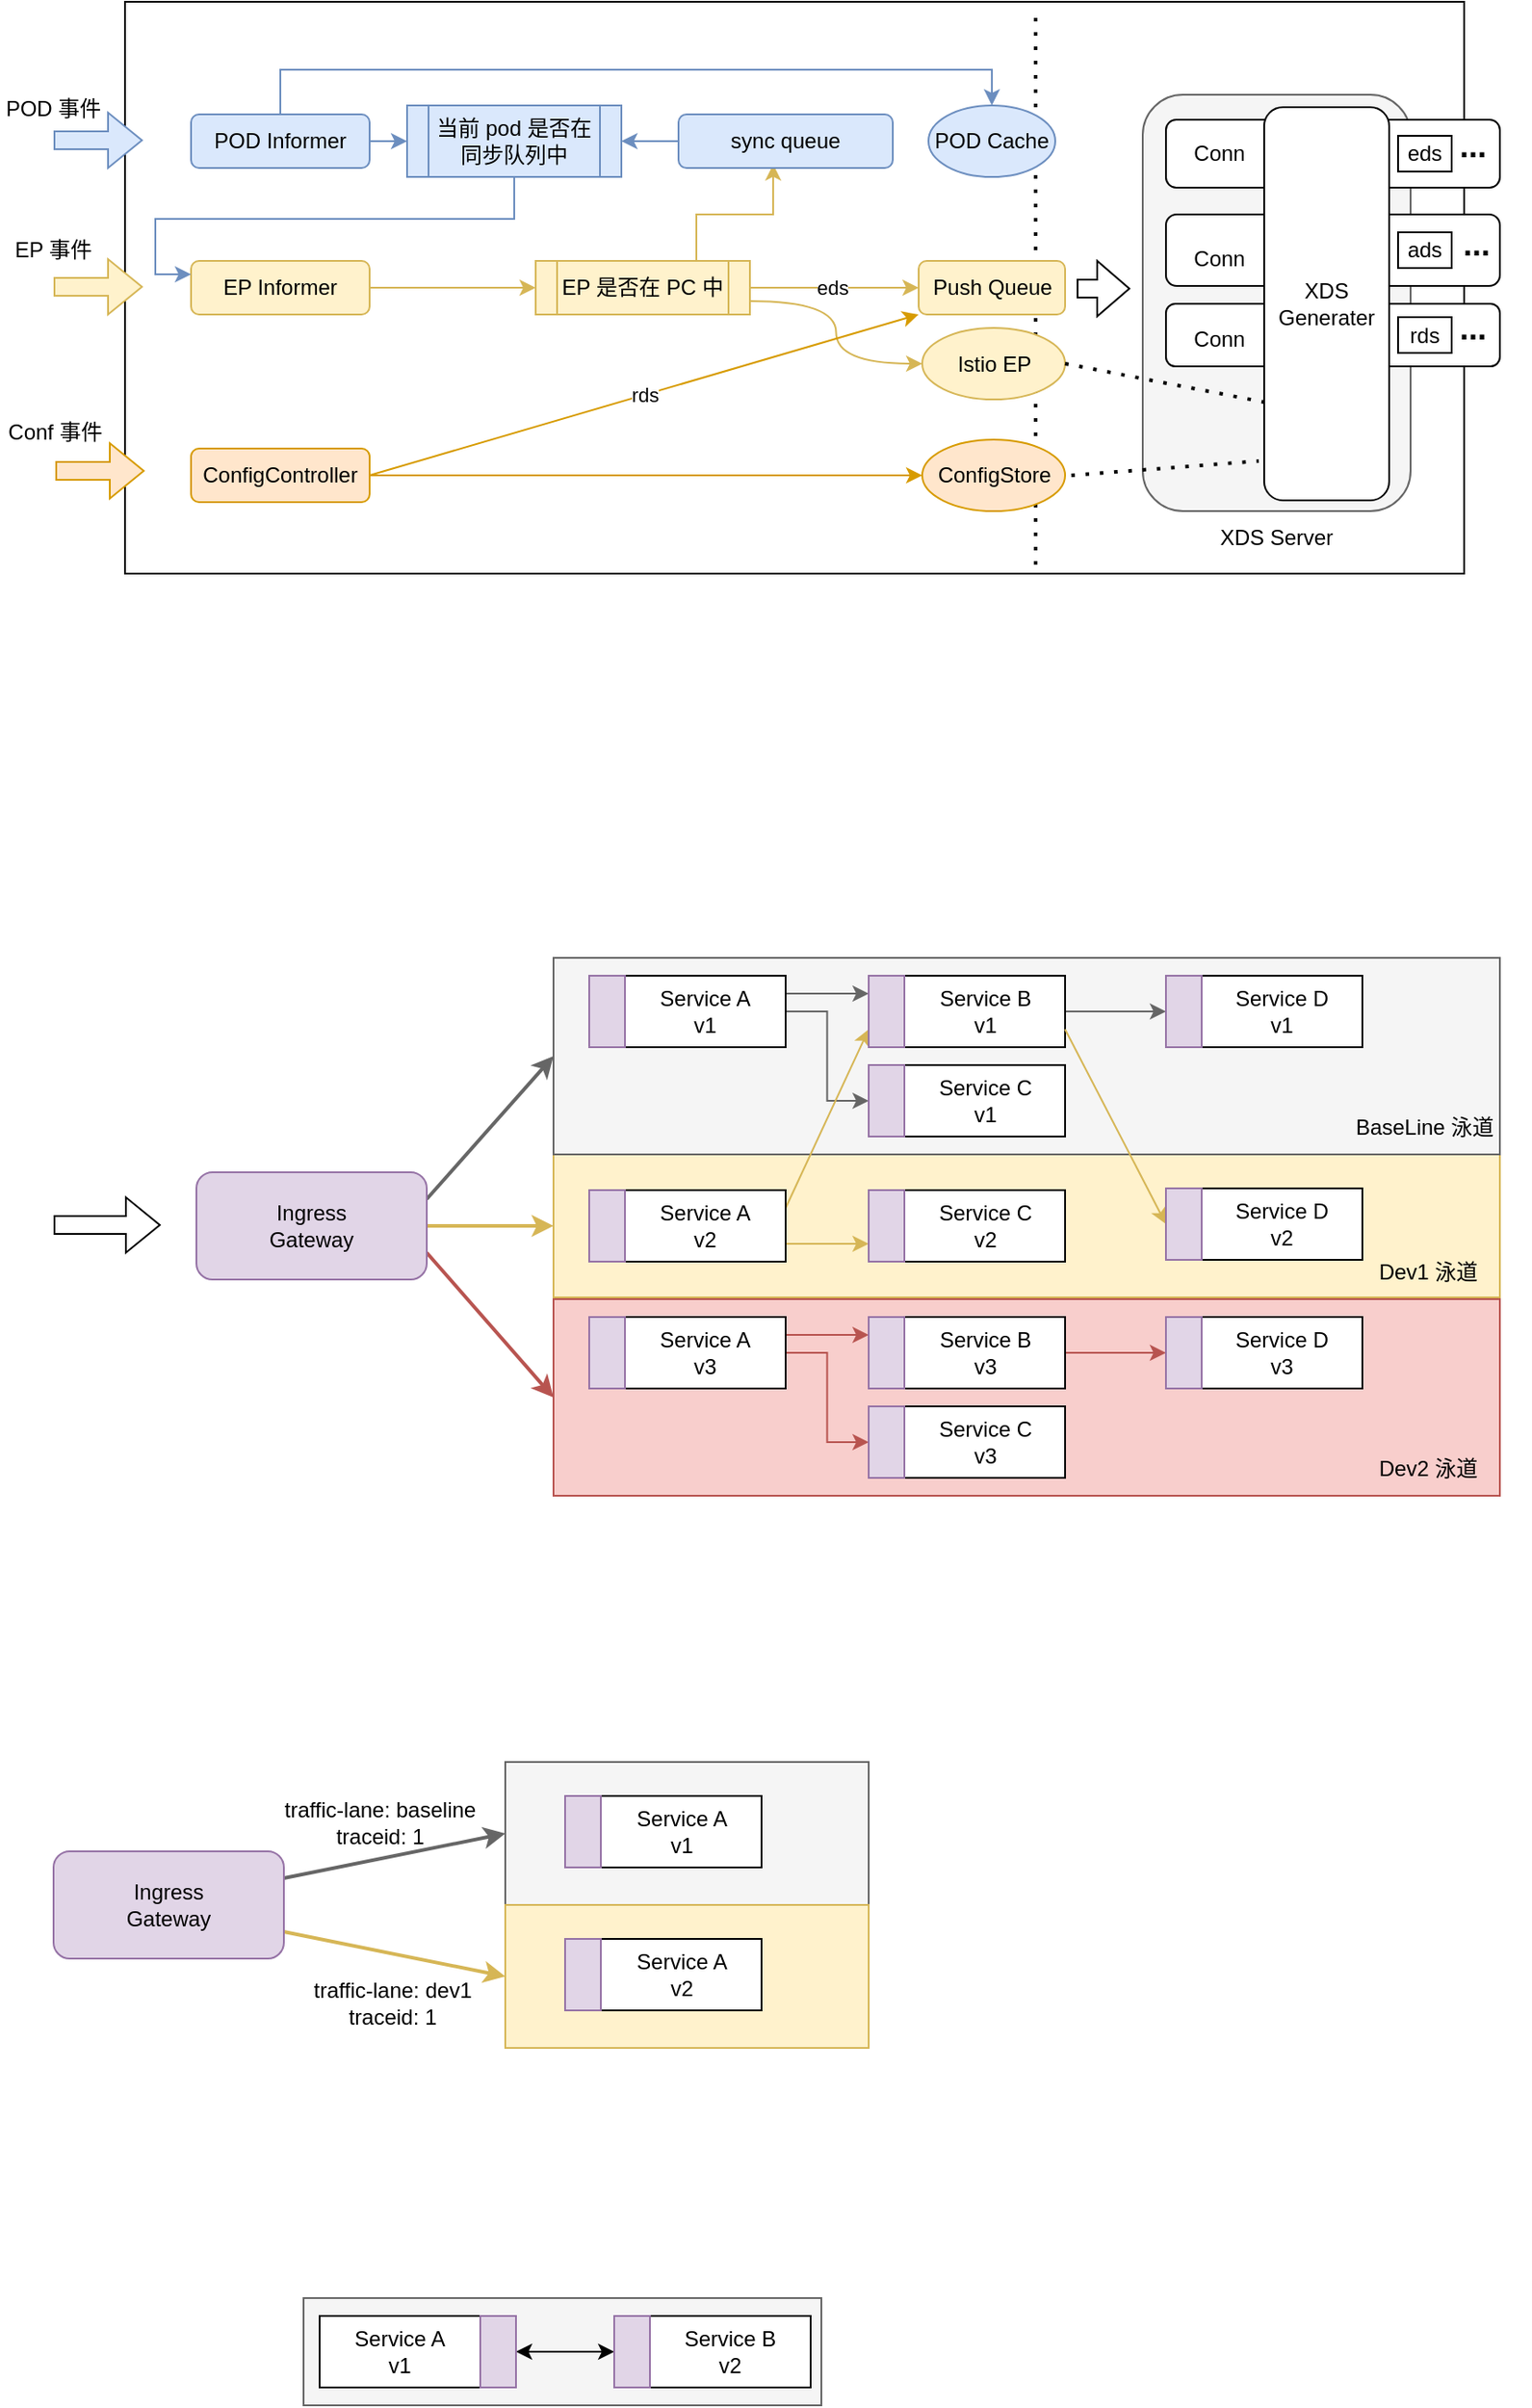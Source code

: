 <mxfile version="21.6.2" type="github">
  <diagram name="第 1 页" id="V9RR9HZRRGcWbTIDjm5j">
    <mxGraphModel dx="954" dy="615" grid="1" gridSize="10" guides="1" tooltips="1" connect="1" arrows="1" fold="1" page="1" pageScale="1" pageWidth="827" pageHeight="1169" math="0" shadow="0">
      <root>
        <mxCell id="0" />
        <mxCell id="1" parent="0" />
        <mxCell id="cus_bGk6iszRSvrOZf_j-151" value="" style="rounded=0;whiteSpace=wrap;html=1;fillColor=#fff2cc;strokeColor=#d6b656;" vertex="1" parent="1">
          <mxGeometry x="360" y="860" width="530" height="80" as="geometry" />
        </mxCell>
        <mxCell id="cus_bGk6iszRSvrOZf_j-143" value="" style="rounded=0;whiteSpace=wrap;html=1;fillColor=#f5f5f5;strokeColor=#666666;fontColor=#333333;" vertex="1" parent="1">
          <mxGeometry x="360" y="750" width="530" height="110" as="geometry" />
        </mxCell>
        <mxCell id="cus_bGk6iszRSvrOZf_j-70" value="" style="rounded=0;whiteSpace=wrap;html=1;" vertex="1" parent="1">
          <mxGeometry x="120" y="215" width="750" height="320" as="geometry" />
        </mxCell>
        <mxCell id="cus_bGk6iszRSvrOZf_j-106" value="" style="endArrow=none;dashed=1;html=1;dashPattern=1 3;strokeWidth=2;rounded=0;" edge="1" parent="1">
          <mxGeometry width="50" height="50" relative="1" as="geometry">
            <mxPoint x="630" y="530" as="sourcePoint" />
            <mxPoint x="630" y="220" as="targetPoint" />
          </mxGeometry>
        </mxCell>
        <mxCell id="cus_bGk6iszRSvrOZf_j-92" style="edgeStyle=orthogonalEdgeStyle;rounded=0;orthogonalLoop=1;jettySize=auto;html=1;exitX=1;exitY=0.5;exitDx=0;exitDy=0;entryX=0;entryY=0.5;entryDx=0;entryDy=0;fillColor=#fff2cc;strokeColor=#d6b656;" edge="1" parent="1" source="cus_bGk6iszRSvrOZf_j-1" target="cus_bGk6iszRSvrOZf_j-20">
          <mxGeometry relative="1" as="geometry" />
        </mxCell>
        <mxCell id="cus_bGk6iszRSvrOZf_j-99" style="rounded=0;orthogonalLoop=1;jettySize=auto;html=1;exitX=1;exitY=0.75;exitDx=0;exitDy=0;entryX=0;entryY=0.5;entryDx=0;entryDy=0;fillColor=#fff2cc;strokeColor=#d6b656;edgeStyle=orthogonalEdgeStyle;curved=1;" edge="1" parent="1" source="cus_bGk6iszRSvrOZf_j-20" target="cus_bGk6iszRSvrOZf_j-54">
          <mxGeometry relative="1" as="geometry" />
        </mxCell>
        <mxCell id="cus_bGk6iszRSvrOZf_j-1" value="EP Informer" style="rounded=1;whiteSpace=wrap;html=1;fillColor=#fff2cc;strokeColor=#d6b656;" vertex="1" parent="1">
          <mxGeometry x="157" y="360" width="100" height="30" as="geometry" />
        </mxCell>
        <mxCell id="cus_bGk6iszRSvrOZf_j-12" style="edgeStyle=orthogonalEdgeStyle;rounded=0;orthogonalLoop=1;jettySize=auto;html=1;exitX=1;exitY=0.5;exitDx=0;exitDy=0;entryX=0;entryY=0.5;entryDx=0;entryDy=0;fillColor=#dae8fc;strokeColor=#6c8ebf;" edge="1" parent="1" source="cus_bGk6iszRSvrOZf_j-2" target="cus_bGk6iszRSvrOZf_j-6">
          <mxGeometry relative="1" as="geometry" />
        </mxCell>
        <mxCell id="cus_bGk6iszRSvrOZf_j-90" style="edgeStyle=orthogonalEdgeStyle;rounded=0;orthogonalLoop=1;jettySize=auto;html=1;exitX=0.5;exitY=0;exitDx=0;exitDy=0;entryX=0.5;entryY=0;entryDx=0;entryDy=0;fillColor=#dae8fc;strokeColor=#6c8ebf;" edge="1" parent="1" source="cus_bGk6iszRSvrOZf_j-2" target="cus_bGk6iszRSvrOZf_j-3">
          <mxGeometry relative="1" as="geometry" />
        </mxCell>
        <mxCell id="cus_bGk6iszRSvrOZf_j-2" value="POD Informer" style="rounded=1;whiteSpace=wrap;html=1;fillColor=#dae8fc;strokeColor=#6c8ebf;" vertex="1" parent="1">
          <mxGeometry x="157" y="278" width="100" height="30" as="geometry" />
        </mxCell>
        <mxCell id="cus_bGk6iszRSvrOZf_j-88" style="edgeStyle=orthogonalEdgeStyle;rounded=0;orthogonalLoop=1;jettySize=auto;html=1;exitX=0.5;exitY=1;exitDx=0;exitDy=0;entryX=0;entryY=0.25;entryDx=0;entryDy=0;fillColor=#dae8fc;strokeColor=#6c8ebf;" edge="1" parent="1" source="cus_bGk6iszRSvrOZf_j-6" target="cus_bGk6iszRSvrOZf_j-1">
          <mxGeometry relative="1" as="geometry" />
        </mxCell>
        <mxCell id="cus_bGk6iszRSvrOZf_j-6" value="当前 pod 是否在同步队列中" style="shape=process;whiteSpace=wrap;html=1;backgroundOutline=1;fillColor=#dae8fc;strokeColor=#6c8ebf;" vertex="1" parent="1">
          <mxGeometry x="278" y="273" width="120" height="40" as="geometry" />
        </mxCell>
        <mxCell id="cus_bGk6iszRSvrOZf_j-94" style="edgeStyle=orthogonalEdgeStyle;rounded=0;orthogonalLoop=1;jettySize=auto;html=1;exitX=0.75;exitY=0;exitDx=0;exitDy=0;entryX=0.442;entryY=0.933;entryDx=0;entryDy=0;entryPerimeter=0;fillColor=#fff2cc;strokeColor=#d6b656;" edge="1" parent="1" source="cus_bGk6iszRSvrOZf_j-20" target="cus_bGk6iszRSvrOZf_j-11">
          <mxGeometry relative="1" as="geometry" />
        </mxCell>
        <mxCell id="cus_bGk6iszRSvrOZf_j-96" style="rounded=0;orthogonalLoop=1;jettySize=auto;html=1;exitX=1;exitY=0.5;exitDx=0;exitDy=0;entryX=0;entryY=0.5;entryDx=0;entryDy=0;fillColor=#fff2cc;strokeColor=#d6b656;" edge="1" parent="1" source="cus_bGk6iszRSvrOZf_j-20" target="cus_bGk6iszRSvrOZf_j-32">
          <mxGeometry relative="1" as="geometry" />
        </mxCell>
        <mxCell id="cus_bGk6iszRSvrOZf_j-120" value="eds" style="edgeLabel;html=1;align=center;verticalAlign=middle;resizable=0;points=[];" vertex="1" connectable="0" parent="cus_bGk6iszRSvrOZf_j-96">
          <mxGeometry x="-0.026" relative="1" as="geometry">
            <mxPoint as="offset" />
          </mxGeometry>
        </mxCell>
        <mxCell id="cus_bGk6iszRSvrOZf_j-20" value="EP 是否在 PC 中" style="shape=process;whiteSpace=wrap;html=1;backgroundOutline=1;fillColor=#fff2cc;strokeColor=#d6b656;" vertex="1" parent="1">
          <mxGeometry x="350" y="360" width="120" height="30" as="geometry" />
        </mxCell>
        <mxCell id="cus_bGk6iszRSvrOZf_j-35" value="" style="rounded=1;whiteSpace=wrap;html=1;fillColor=#f5f5f5;fontColor=#333333;strokeColor=#666666;" vertex="1" parent="1">
          <mxGeometry x="690" y="267" width="150" height="233" as="geometry" />
        </mxCell>
        <mxCell id="cus_bGk6iszRSvrOZf_j-41" value="" style="rounded=1;whiteSpace=wrap;html=1;" vertex="1" parent="1">
          <mxGeometry x="703" y="281" width="187" height="38" as="geometry" />
        </mxCell>
        <mxCell id="cus_bGk6iszRSvrOZf_j-43" value="" style="rounded=1;whiteSpace=wrap;html=1;" vertex="1" parent="1">
          <mxGeometry x="703" y="334" width="187" height="40" as="geometry" />
        </mxCell>
        <mxCell id="cus_bGk6iszRSvrOZf_j-45" value="" style="rounded=1;whiteSpace=wrap;html=1;" vertex="1" parent="1">
          <mxGeometry x="703" y="384" width="187" height="35" as="geometry" />
        </mxCell>
        <mxCell id="cus_bGk6iszRSvrOZf_j-46" value="XDS&lt;br&gt;Generater" style="rounded=1;whiteSpace=wrap;html=1;" vertex="1" parent="1">
          <mxGeometry x="758" y="274" width="70" height="220" as="geometry" />
        </mxCell>
        <mxCell id="cus_bGk6iszRSvrOZf_j-47" value="eds" style="rounded=0;whiteSpace=wrap;html=1;" vertex="1" parent="1">
          <mxGeometry x="833" y="290" width="30" height="20" as="geometry" />
        </mxCell>
        <mxCell id="cus_bGk6iszRSvrOZf_j-48" value="ads" style="rounded=0;whiteSpace=wrap;html=1;" vertex="1" parent="1">
          <mxGeometry x="833" y="344" width="30" height="20" as="geometry" />
        </mxCell>
        <mxCell id="cus_bGk6iszRSvrOZf_j-50" value="rds" style="rounded=0;whiteSpace=wrap;html=1;" vertex="1" parent="1">
          <mxGeometry x="833" y="391.5" width="30" height="20" as="geometry" />
        </mxCell>
        <mxCell id="cus_bGk6iszRSvrOZf_j-51" value="Conn" style="text;html=1;strokeColor=none;fillColor=none;align=center;verticalAlign=middle;whiteSpace=wrap;rounded=0;" vertex="1" parent="1">
          <mxGeometry x="703" y="285" width="60" height="30" as="geometry" />
        </mxCell>
        <mxCell id="cus_bGk6iszRSvrOZf_j-52" value="Conn" style="text;html=1;strokeColor=none;fillColor=none;align=center;verticalAlign=middle;whiteSpace=wrap;rounded=0;" vertex="1" parent="1">
          <mxGeometry x="703" y="344" width="60" height="30" as="geometry" />
        </mxCell>
        <mxCell id="cus_bGk6iszRSvrOZf_j-53" value="Conn" style="text;html=1;strokeColor=none;fillColor=none;align=center;verticalAlign=middle;whiteSpace=wrap;rounded=0;" vertex="1" parent="1">
          <mxGeometry x="703" y="389" width="60" height="30" as="geometry" />
        </mxCell>
        <mxCell id="cus_bGk6iszRSvrOZf_j-54" value="Istio EP" style="ellipse;whiteSpace=wrap;html=1;fillColor=#fff2cc;strokeColor=#d6b656;" vertex="1" parent="1">
          <mxGeometry x="566.5" y="397.5" width="80" height="40" as="geometry" />
        </mxCell>
        <mxCell id="cus_bGk6iszRSvrOZf_j-80" style="rounded=0;orthogonalLoop=1;jettySize=auto;html=1;exitX=1;exitY=0.5;exitDx=0;exitDy=0;entryX=0;entryY=0.5;entryDx=0;entryDy=0;fillColor=#ffe6cc;strokeColor=#d79b00;" edge="1" parent="1" source="cus_bGk6iszRSvrOZf_j-61" target="cus_bGk6iszRSvrOZf_j-62">
          <mxGeometry relative="1" as="geometry" />
        </mxCell>
        <mxCell id="cus_bGk6iszRSvrOZf_j-119" style="rounded=0;orthogonalLoop=1;jettySize=auto;html=1;exitX=1;exitY=0.5;exitDx=0;exitDy=0;entryX=0;entryY=1;entryDx=0;entryDy=0;fillColor=#ffe6cc;strokeColor=#d79b00;" edge="1" parent="1" source="cus_bGk6iszRSvrOZf_j-61" target="cus_bGk6iszRSvrOZf_j-32">
          <mxGeometry relative="1" as="geometry" />
        </mxCell>
        <mxCell id="cus_bGk6iszRSvrOZf_j-121" value="rds" style="edgeLabel;html=1;align=center;verticalAlign=middle;resizable=0;points=[];" vertex="1" connectable="0" parent="cus_bGk6iszRSvrOZf_j-119">
          <mxGeometry x="0.002" relative="1" as="geometry">
            <mxPoint as="offset" />
          </mxGeometry>
        </mxCell>
        <mxCell id="cus_bGk6iszRSvrOZf_j-61" value="ConfigController" style="rounded=1;whiteSpace=wrap;html=1;fillColor=#ffe6cc;strokeColor=#d79b00;" vertex="1" parent="1">
          <mxGeometry x="157" y="465" width="100" height="30" as="geometry" />
        </mxCell>
        <mxCell id="cus_bGk6iszRSvrOZf_j-62" value="ConfigStore" style="ellipse;whiteSpace=wrap;html=1;fillColor=#ffe6cc;strokeColor=#d79b00;" vertex="1" parent="1">
          <mxGeometry x="566.5" y="460" width="80" height="40" as="geometry" />
        </mxCell>
        <mxCell id="cus_bGk6iszRSvrOZf_j-3" value="POD Cache" style="ellipse;whiteSpace=wrap;html=1;fillColor=#dae8fc;strokeColor=#6c8ebf;" vertex="1" parent="1">
          <mxGeometry x="570" y="273" width="71" height="40" as="geometry" />
        </mxCell>
        <mxCell id="cus_bGk6iszRSvrOZf_j-32" value="Push Queue" style="rounded=1;whiteSpace=wrap;html=1;fillColor=#fff2cc;strokeColor=#d6b656;" vertex="1" parent="1">
          <mxGeometry x="564.5" y="360" width="82" height="30" as="geometry" />
        </mxCell>
        <mxCell id="cus_bGk6iszRSvrOZf_j-93" style="edgeStyle=orthogonalEdgeStyle;rounded=0;orthogonalLoop=1;jettySize=auto;html=1;exitX=0;exitY=0.5;exitDx=0;exitDy=0;entryX=1;entryY=0.5;entryDx=0;entryDy=0;fillColor=#dae8fc;strokeColor=#6c8ebf;" edge="1" parent="1" source="cus_bGk6iszRSvrOZf_j-11" target="cus_bGk6iszRSvrOZf_j-6">
          <mxGeometry relative="1" as="geometry" />
        </mxCell>
        <mxCell id="cus_bGk6iszRSvrOZf_j-11" value="sync queue" style="rounded=1;whiteSpace=wrap;html=1;fillColor=#dae8fc;strokeColor=#6c8ebf;" vertex="1" parent="1">
          <mxGeometry x="430" y="278" width="120" height="30" as="geometry" />
        </mxCell>
        <mxCell id="cus_bGk6iszRSvrOZf_j-101" value="" style="shape=flexArrow;endArrow=classic;html=1;rounded=0;width=10;endSize=5.67;" edge="1" parent="1">
          <mxGeometry width="50" height="50" relative="1" as="geometry">
            <mxPoint x="653" y="375.5" as="sourcePoint" />
            <mxPoint x="683" y="375.5" as="targetPoint" />
          </mxGeometry>
        </mxCell>
        <mxCell id="cus_bGk6iszRSvrOZf_j-103" value="" style="endArrow=none;dashed=1;html=1;dashPattern=1 3;strokeWidth=2;rounded=0;entryX=0;entryY=0.75;entryDx=0;entryDy=0;exitX=1;exitY=0.5;exitDx=0;exitDy=0;" edge="1" parent="1" source="cus_bGk6iszRSvrOZf_j-54" target="cus_bGk6iszRSvrOZf_j-46">
          <mxGeometry width="50" height="50" relative="1" as="geometry">
            <mxPoint x="460" y="590" as="sourcePoint" />
            <mxPoint x="510" y="540" as="targetPoint" />
          </mxGeometry>
        </mxCell>
        <mxCell id="cus_bGk6iszRSvrOZf_j-104" value="" style="endArrow=none;dashed=1;html=1;dashPattern=1 3;strokeWidth=2;rounded=0;entryX=-0.043;entryY=0.9;entryDx=0;entryDy=0;entryPerimeter=0;" edge="1" parent="1" target="cus_bGk6iszRSvrOZf_j-46">
          <mxGeometry width="50" height="50" relative="1" as="geometry">
            <mxPoint x="650" y="480" as="sourcePoint" />
            <mxPoint x="768" y="449" as="targetPoint" />
          </mxGeometry>
        </mxCell>
        <mxCell id="cus_bGk6iszRSvrOZf_j-107" value="XDS Server" style="text;html=1;strokeColor=none;fillColor=none;align=center;verticalAlign=middle;whiteSpace=wrap;rounded=0;" vertex="1" parent="1">
          <mxGeometry x="720" y="500" width="90" height="30" as="geometry" />
        </mxCell>
        <mxCell id="cus_bGk6iszRSvrOZf_j-108" value="&lt;font style=&quot;font-size: 18px;&quot;&gt;&lt;b&gt;...&lt;/b&gt;&lt;/font&gt;" style="text;html=1;strokeColor=none;fillColor=none;align=center;verticalAlign=middle;whiteSpace=wrap;rounded=0;" vertex="1" parent="1">
          <mxGeometry x="845" y="281" width="60" height="30" as="geometry" />
        </mxCell>
        <mxCell id="cus_bGk6iszRSvrOZf_j-110" value="&lt;font style=&quot;font-size: 18px;&quot;&gt;&lt;b&gt;...&lt;/b&gt;&lt;/font&gt;" style="text;html=1;strokeColor=none;fillColor=none;align=center;verticalAlign=middle;whiteSpace=wrap;rounded=0;" vertex="1" parent="1">
          <mxGeometry x="847" y="336" width="60" height="30" as="geometry" />
        </mxCell>
        <mxCell id="cus_bGk6iszRSvrOZf_j-111" value="&lt;font style=&quot;font-size: 18px;&quot;&gt;&lt;b&gt;...&lt;/b&gt;&lt;/font&gt;" style="text;html=1;strokeColor=none;fillColor=none;align=center;verticalAlign=middle;whiteSpace=wrap;rounded=0;" vertex="1" parent="1">
          <mxGeometry x="845" y="383" width="60" height="30" as="geometry" />
        </mxCell>
        <mxCell id="cus_bGk6iszRSvrOZf_j-112" value="" style="shape=flexArrow;endArrow=classic;html=1;rounded=0;fillColor=#dae8fc;strokeColor=#6c8ebf;" edge="1" parent="1">
          <mxGeometry width="50" height="50" relative="1" as="geometry">
            <mxPoint x="80" y="292.5" as="sourcePoint" />
            <mxPoint x="130" y="292.5" as="targetPoint" />
          </mxGeometry>
        </mxCell>
        <mxCell id="cus_bGk6iszRSvrOZf_j-113" value="POD 事件" style="text;html=1;strokeColor=none;fillColor=none;align=center;verticalAlign=middle;whiteSpace=wrap;rounded=0;" vertex="1" parent="1">
          <mxGeometry x="50" y="260" width="60" height="30" as="geometry" />
        </mxCell>
        <mxCell id="cus_bGk6iszRSvrOZf_j-114" value="" style="shape=flexArrow;endArrow=classic;html=1;rounded=0;fillColor=#fff2cc;strokeColor=#d6b656;" edge="1" parent="1">
          <mxGeometry width="50" height="50" relative="1" as="geometry">
            <mxPoint x="80" y="374.5" as="sourcePoint" />
            <mxPoint x="130" y="374.5" as="targetPoint" />
          </mxGeometry>
        </mxCell>
        <mxCell id="cus_bGk6iszRSvrOZf_j-115" value="EP 事件" style="text;html=1;strokeColor=none;fillColor=none;align=center;verticalAlign=middle;whiteSpace=wrap;rounded=0;" vertex="1" parent="1">
          <mxGeometry x="50" y="339" width="60" height="30" as="geometry" />
        </mxCell>
        <mxCell id="cus_bGk6iszRSvrOZf_j-116" value="" style="shape=flexArrow;endArrow=classic;html=1;rounded=0;fillColor=#ffe6cc;strokeColor=#d79b00;" edge="1" parent="1">
          <mxGeometry width="50" height="50" relative="1" as="geometry">
            <mxPoint x="81" y="477.5" as="sourcePoint" />
            <mxPoint x="131" y="477.5" as="targetPoint" />
          </mxGeometry>
        </mxCell>
        <mxCell id="cus_bGk6iszRSvrOZf_j-118" value="Conf 事件" style="text;html=1;strokeColor=none;fillColor=none;align=center;verticalAlign=middle;whiteSpace=wrap;rounded=0;" vertex="1" parent="1">
          <mxGeometry x="51" y="440.5" width="60" height="30" as="geometry" />
        </mxCell>
        <mxCell id="cus_bGk6iszRSvrOZf_j-164" style="rounded=0;orthogonalLoop=1;jettySize=auto;html=1;exitX=1;exitY=0.25;exitDx=0;exitDy=0;entryX=0;entryY=0.5;entryDx=0;entryDy=0;strokeWidth=2;fillColor=#f5f5f5;strokeColor=#666666;" edge="1" parent="1" source="cus_bGk6iszRSvrOZf_j-122" target="cus_bGk6iszRSvrOZf_j-143">
          <mxGeometry relative="1" as="geometry" />
        </mxCell>
        <mxCell id="cus_bGk6iszRSvrOZf_j-165" style="edgeStyle=orthogonalEdgeStyle;rounded=0;orthogonalLoop=1;jettySize=auto;html=1;exitX=1;exitY=0.5;exitDx=0;exitDy=0;entryX=0;entryY=0.5;entryDx=0;entryDy=0;strokeWidth=2;fillColor=#fff2cc;strokeColor=#d6b656;" edge="1" parent="1" source="cus_bGk6iszRSvrOZf_j-122" target="cus_bGk6iszRSvrOZf_j-151">
          <mxGeometry relative="1" as="geometry" />
        </mxCell>
        <mxCell id="cus_bGk6iszRSvrOZf_j-166" style="rounded=0;orthogonalLoop=1;jettySize=auto;html=1;exitX=1;exitY=0.75;exitDx=0;exitDy=0;entryX=0;entryY=0.5;entryDx=0;entryDy=0;strokeWidth=2;fillColor=#f8cecc;strokeColor=#b85450;" edge="1" parent="1" source="cus_bGk6iszRSvrOZf_j-122" target="cus_bGk6iszRSvrOZf_j-152">
          <mxGeometry relative="1" as="geometry" />
        </mxCell>
        <mxCell id="cus_bGk6iszRSvrOZf_j-122" value="Ingress &lt;br&gt;Gateway" style="rounded=1;whiteSpace=wrap;html=1;fillColor=#e1d5e7;strokeColor=#9673a6;" vertex="1" parent="1">
          <mxGeometry x="160" y="870" width="129" height="60" as="geometry" />
        </mxCell>
        <mxCell id="cus_bGk6iszRSvrOZf_j-123" value="" style="shape=flexArrow;endArrow=classic;html=1;rounded=0;" edge="1" parent="1">
          <mxGeometry width="50" height="50" relative="1" as="geometry">
            <mxPoint x="80" y="899.5" as="sourcePoint" />
            <mxPoint x="140" y="899.5" as="targetPoint" />
          </mxGeometry>
        </mxCell>
        <mxCell id="cus_bGk6iszRSvrOZf_j-139" style="edgeStyle=orthogonalEdgeStyle;rounded=0;orthogonalLoop=1;jettySize=auto;html=1;exitX=1;exitY=0.25;exitDx=0;exitDy=0;entryX=0;entryY=0.25;entryDx=0;entryDy=0;fillColor=#f5f5f5;strokeColor=#666666;" edge="1" parent="1" source="cus_bGk6iszRSvrOZf_j-127" target="cus_bGk6iszRSvrOZf_j-134">
          <mxGeometry relative="1" as="geometry" />
        </mxCell>
        <mxCell id="cus_bGk6iszRSvrOZf_j-140" style="edgeStyle=orthogonalEdgeStyle;rounded=0;orthogonalLoop=1;jettySize=auto;html=1;exitX=1;exitY=0.5;exitDx=0;exitDy=0;entryX=0;entryY=0.5;entryDx=0;entryDy=0;fillColor=#f5f5f5;strokeColor=#666666;" edge="1" parent="1" source="cus_bGk6iszRSvrOZf_j-127" target="cus_bGk6iszRSvrOZf_j-136">
          <mxGeometry relative="1" as="geometry" />
        </mxCell>
        <mxCell id="cus_bGk6iszRSvrOZf_j-127" value="Service A&lt;br&gt;v1" style="rounded=0;whiteSpace=wrap;html=1;shadow=0;" vertex="1" parent="1">
          <mxGeometry x="400" y="760" width="90" height="40" as="geometry" />
        </mxCell>
        <mxCell id="cus_bGk6iszRSvrOZf_j-128" value="" style="rounded=0;whiteSpace=wrap;html=1;fillColor=#e1d5e7;strokeColor=#9673a6;shadow=0;" vertex="1" parent="1">
          <mxGeometry x="380" y="760" width="20" height="40" as="geometry" />
        </mxCell>
        <mxCell id="cus_bGk6iszRSvrOZf_j-146" style="edgeStyle=orthogonalEdgeStyle;rounded=0;orthogonalLoop=1;jettySize=auto;html=1;exitX=1;exitY=0.75;exitDx=0;exitDy=0;entryX=0;entryY=0.75;entryDx=0;entryDy=0;fillColor=#fff2cc;strokeColor=#d6b656;" edge="1" parent="1" source="cus_bGk6iszRSvrOZf_j-129" target="cus_bGk6iszRSvrOZf_j-145">
          <mxGeometry relative="1" as="geometry" />
        </mxCell>
        <mxCell id="cus_bGk6iszRSvrOZf_j-147" style="rounded=0;orthogonalLoop=1;jettySize=auto;html=1;exitX=1;exitY=0.25;exitDx=0;exitDy=0;entryX=0;entryY=0.75;entryDx=0;entryDy=0;fillColor=#fff2cc;strokeColor=#d6b656;" edge="1" parent="1" source="cus_bGk6iszRSvrOZf_j-129" target="cus_bGk6iszRSvrOZf_j-134">
          <mxGeometry relative="1" as="geometry" />
        </mxCell>
        <mxCell id="cus_bGk6iszRSvrOZf_j-129" value="Service A&lt;br&gt;v2" style="rounded=0;whiteSpace=wrap;html=1;shadow=0;" vertex="1" parent="1">
          <mxGeometry x="400" y="880" width="90" height="40" as="geometry" />
        </mxCell>
        <mxCell id="cus_bGk6iszRSvrOZf_j-130" value="" style="rounded=0;whiteSpace=wrap;html=1;fillColor=#e1d5e7;strokeColor=#9673a6;shadow=0;" vertex="1" parent="1">
          <mxGeometry x="380" y="880" width="20" height="40" as="geometry" />
        </mxCell>
        <mxCell id="cus_bGk6iszRSvrOZf_j-142" style="edgeStyle=orthogonalEdgeStyle;rounded=0;orthogonalLoop=1;jettySize=auto;html=1;exitX=1;exitY=0.5;exitDx=0;exitDy=0;entryX=0;entryY=0.5;entryDx=0;entryDy=0;fillColor=#f5f5f5;strokeColor=#666666;" edge="1" parent="1" source="cus_bGk6iszRSvrOZf_j-133" target="cus_bGk6iszRSvrOZf_j-138">
          <mxGeometry relative="1" as="geometry" />
        </mxCell>
        <mxCell id="cus_bGk6iszRSvrOZf_j-133" value="Service B&lt;br&gt;v1" style="rounded=0;whiteSpace=wrap;html=1;shadow=0;" vertex="1" parent="1">
          <mxGeometry x="556.5" y="760" width="90" height="40" as="geometry" />
        </mxCell>
        <mxCell id="cus_bGk6iszRSvrOZf_j-134" value="" style="rounded=0;whiteSpace=wrap;html=1;fillColor=#e1d5e7;strokeColor=#9673a6;shadow=0;" vertex="1" parent="1">
          <mxGeometry x="536.5" y="760" width="20" height="40" as="geometry" />
        </mxCell>
        <mxCell id="cus_bGk6iszRSvrOZf_j-135" value="Service C&lt;br&gt;v1" style="rounded=0;whiteSpace=wrap;html=1;shadow=0;" vertex="1" parent="1">
          <mxGeometry x="556.5" y="810" width="90" height="40" as="geometry" />
        </mxCell>
        <mxCell id="cus_bGk6iszRSvrOZf_j-136" value="" style="rounded=0;whiteSpace=wrap;html=1;fillColor=#e1d5e7;strokeColor=#9673a6;shadow=0;" vertex="1" parent="1">
          <mxGeometry x="536.5" y="810" width="20" height="40" as="geometry" />
        </mxCell>
        <mxCell id="cus_bGk6iszRSvrOZf_j-137" value="Service D&lt;br&gt;v1" style="rounded=0;whiteSpace=wrap;html=1;shadow=0;" vertex="1" parent="1">
          <mxGeometry x="723" y="760" width="90" height="40" as="geometry" />
        </mxCell>
        <mxCell id="cus_bGk6iszRSvrOZf_j-138" value="" style="rounded=0;whiteSpace=wrap;html=1;fillColor=#e1d5e7;strokeColor=#9673a6;shadow=0;" vertex="1" parent="1">
          <mxGeometry x="703" y="760" width="20" height="40" as="geometry" />
        </mxCell>
        <mxCell id="cus_bGk6iszRSvrOZf_j-150" style="rounded=0;orthogonalLoop=1;jettySize=auto;html=1;exitX=1;exitY=0.75;exitDx=0;exitDy=0;entryX=0;entryY=0.5;entryDx=0;entryDy=0;fillColor=#fff2cc;strokeColor=#d6b656;" edge="1" parent="1" source="cus_bGk6iszRSvrOZf_j-133" target="cus_bGk6iszRSvrOZf_j-149">
          <mxGeometry relative="1" as="geometry" />
        </mxCell>
        <mxCell id="cus_bGk6iszRSvrOZf_j-144" value="Service C&lt;br&gt;v2" style="rounded=0;whiteSpace=wrap;html=1;shadow=0;" vertex="1" parent="1">
          <mxGeometry x="556.5" y="880" width="90" height="40" as="geometry" />
        </mxCell>
        <mxCell id="cus_bGk6iszRSvrOZf_j-145" value="" style="rounded=0;whiteSpace=wrap;html=1;fillColor=#e1d5e7;strokeColor=#9673a6;shadow=0;" vertex="1" parent="1">
          <mxGeometry x="536.5" y="880" width="20" height="40" as="geometry" />
        </mxCell>
        <mxCell id="cus_bGk6iszRSvrOZf_j-148" value="Service D&lt;br&gt;v2" style="rounded=0;whiteSpace=wrap;html=1;shadow=0;" vertex="1" parent="1">
          <mxGeometry x="723" y="879" width="90" height="40" as="geometry" />
        </mxCell>
        <mxCell id="cus_bGk6iszRSvrOZf_j-149" value="" style="rounded=0;whiteSpace=wrap;html=1;fillColor=#e1d5e7;strokeColor=#9673a6;shadow=0;" vertex="1" parent="1">
          <mxGeometry x="703" y="879" width="20" height="40" as="geometry" />
        </mxCell>
        <mxCell id="cus_bGk6iszRSvrOZf_j-152" value="" style="rounded=0;whiteSpace=wrap;html=1;fillColor=#f8cecc;strokeColor=#b85450;" vertex="1" parent="1">
          <mxGeometry x="360" y="941" width="530" height="110" as="geometry" />
        </mxCell>
        <mxCell id="cus_bGk6iszRSvrOZf_j-153" style="edgeStyle=orthogonalEdgeStyle;rounded=0;orthogonalLoop=1;jettySize=auto;html=1;exitX=1;exitY=0.25;exitDx=0;exitDy=0;entryX=0;entryY=0.25;entryDx=0;entryDy=0;fillColor=#f8cecc;strokeColor=#b85450;" edge="1" parent="1" source="cus_bGk6iszRSvrOZf_j-155" target="cus_bGk6iszRSvrOZf_j-159">
          <mxGeometry relative="1" as="geometry" />
        </mxCell>
        <mxCell id="cus_bGk6iszRSvrOZf_j-154" style="edgeStyle=orthogonalEdgeStyle;rounded=0;orthogonalLoop=1;jettySize=auto;html=1;exitX=1;exitY=0.5;exitDx=0;exitDy=0;entryX=0;entryY=0.5;entryDx=0;entryDy=0;fillColor=#f8cecc;strokeColor=#b85450;" edge="1" parent="1" source="cus_bGk6iszRSvrOZf_j-155" target="cus_bGk6iszRSvrOZf_j-161">
          <mxGeometry relative="1" as="geometry" />
        </mxCell>
        <mxCell id="cus_bGk6iszRSvrOZf_j-155" value="Service A&lt;br&gt;v3" style="rounded=0;whiteSpace=wrap;html=1;shadow=0;" vertex="1" parent="1">
          <mxGeometry x="400" y="951" width="90" height="40" as="geometry" />
        </mxCell>
        <mxCell id="cus_bGk6iszRSvrOZf_j-156" value="" style="rounded=0;whiteSpace=wrap;html=1;fillColor=#e1d5e7;strokeColor=#9673a6;shadow=0;" vertex="1" parent="1">
          <mxGeometry x="380" y="951" width="20" height="40" as="geometry" />
        </mxCell>
        <mxCell id="cus_bGk6iszRSvrOZf_j-157" style="edgeStyle=orthogonalEdgeStyle;rounded=0;orthogonalLoop=1;jettySize=auto;html=1;exitX=1;exitY=0.5;exitDx=0;exitDy=0;entryX=0;entryY=0.5;entryDx=0;entryDy=0;fillColor=#f8cecc;strokeColor=#b85450;" edge="1" parent="1" source="cus_bGk6iszRSvrOZf_j-158" target="cus_bGk6iszRSvrOZf_j-163">
          <mxGeometry relative="1" as="geometry" />
        </mxCell>
        <mxCell id="cus_bGk6iszRSvrOZf_j-158" value="Service B&lt;br&gt;v3" style="rounded=0;whiteSpace=wrap;html=1;shadow=0;" vertex="1" parent="1">
          <mxGeometry x="556.5" y="951" width="90" height="40" as="geometry" />
        </mxCell>
        <mxCell id="cus_bGk6iszRSvrOZf_j-159" value="" style="rounded=0;whiteSpace=wrap;html=1;fillColor=#e1d5e7;strokeColor=#9673a6;shadow=0;" vertex="1" parent="1">
          <mxGeometry x="536.5" y="951" width="20" height="40" as="geometry" />
        </mxCell>
        <mxCell id="cus_bGk6iszRSvrOZf_j-160" value="Service C&lt;br&gt;v3" style="rounded=0;whiteSpace=wrap;html=1;shadow=0;" vertex="1" parent="1">
          <mxGeometry x="556.5" y="1001" width="90" height="40" as="geometry" />
        </mxCell>
        <mxCell id="cus_bGk6iszRSvrOZf_j-161" value="" style="rounded=0;whiteSpace=wrap;html=1;fillColor=#e1d5e7;strokeColor=#9673a6;shadow=0;" vertex="1" parent="1">
          <mxGeometry x="536.5" y="1001" width="20" height="40" as="geometry" />
        </mxCell>
        <mxCell id="cus_bGk6iszRSvrOZf_j-162" value="Service D&lt;br&gt;v3" style="rounded=0;whiteSpace=wrap;html=1;shadow=0;" vertex="1" parent="1">
          <mxGeometry x="723" y="951" width="90" height="40" as="geometry" />
        </mxCell>
        <mxCell id="cus_bGk6iszRSvrOZf_j-163" value="" style="rounded=0;whiteSpace=wrap;html=1;fillColor=#e1d5e7;strokeColor=#9673a6;shadow=0;" vertex="1" parent="1">
          <mxGeometry x="703" y="951" width="20" height="40" as="geometry" />
        </mxCell>
        <mxCell id="cus_bGk6iszRSvrOZf_j-167" value="BaseLine 泳道" style="text;html=1;strokeColor=none;fillColor=none;align=center;verticalAlign=middle;whiteSpace=wrap;rounded=0;" vertex="1" parent="1">
          <mxGeometry x="808" y="830" width="80" height="30" as="geometry" />
        </mxCell>
        <mxCell id="cus_bGk6iszRSvrOZf_j-168" value="Dev1 泳道" style="text;html=1;strokeColor=none;fillColor=none;align=center;verticalAlign=middle;whiteSpace=wrap;rounded=0;" vertex="1" parent="1">
          <mxGeometry x="810" y="911" width="80" height="30" as="geometry" />
        </mxCell>
        <mxCell id="cus_bGk6iszRSvrOZf_j-169" value="Dev2 泳道" style="text;html=1;strokeColor=none;fillColor=none;align=center;verticalAlign=middle;whiteSpace=wrap;rounded=0;" vertex="1" parent="1">
          <mxGeometry x="810" y="1021" width="80" height="30" as="geometry" />
        </mxCell>
        <mxCell id="cus_bGk6iszRSvrOZf_j-177" style="rounded=0;orthogonalLoop=1;jettySize=auto;html=1;exitX=1;exitY=0.25;exitDx=0;exitDy=0;entryX=0;entryY=0.5;entryDx=0;entryDy=0;strokeWidth=2;fillColor=#f5f5f5;strokeColor=#666666;" edge="1" parent="1" source="cus_bGk6iszRSvrOZf_j-170" target="cus_bGk6iszRSvrOZf_j-171">
          <mxGeometry relative="1" as="geometry" />
        </mxCell>
        <mxCell id="cus_bGk6iszRSvrOZf_j-178" style="rounded=0;orthogonalLoop=1;jettySize=auto;html=1;exitX=1;exitY=0.75;exitDx=0;exitDy=0;entryX=0;entryY=0.5;entryDx=0;entryDy=0;strokeWidth=2;fillColor=#fff2cc;strokeColor=#d6b656;" edge="1" parent="1" source="cus_bGk6iszRSvrOZf_j-170" target="cus_bGk6iszRSvrOZf_j-174">
          <mxGeometry relative="1" as="geometry" />
        </mxCell>
        <mxCell id="cus_bGk6iszRSvrOZf_j-170" value="Ingress &lt;br&gt;Gateway" style="rounded=1;whiteSpace=wrap;html=1;fillColor=#e1d5e7;strokeColor=#9673a6;" vertex="1" parent="1">
          <mxGeometry x="80" y="1250" width="129" height="60" as="geometry" />
        </mxCell>
        <mxCell id="cus_bGk6iszRSvrOZf_j-171" value="" style="rounded=0;whiteSpace=wrap;html=1;fillColor=#f5f5f5;strokeColor=#666666;fontColor=#333333;" vertex="1" parent="1">
          <mxGeometry x="333" y="1200" width="203.5" height="80" as="geometry" />
        </mxCell>
        <mxCell id="cus_bGk6iszRSvrOZf_j-172" value="Service A&lt;br&gt;v1" style="rounded=0;whiteSpace=wrap;html=1;shadow=0;" vertex="1" parent="1">
          <mxGeometry x="386.5" y="1219" width="90" height="40" as="geometry" />
        </mxCell>
        <mxCell id="cus_bGk6iszRSvrOZf_j-173" value="" style="rounded=0;whiteSpace=wrap;html=1;fillColor=#e1d5e7;strokeColor=#9673a6;shadow=0;" vertex="1" parent="1">
          <mxGeometry x="366.5" y="1219" width="20" height="40" as="geometry" />
        </mxCell>
        <mxCell id="cus_bGk6iszRSvrOZf_j-174" value="" style="rounded=0;whiteSpace=wrap;html=1;fillColor=#fff2cc;strokeColor=#d6b656;" vertex="1" parent="1">
          <mxGeometry x="333" y="1280" width="203.5" height="80" as="geometry" />
        </mxCell>
        <mxCell id="cus_bGk6iszRSvrOZf_j-175" value="Service A&lt;br&gt;v2" style="rounded=0;whiteSpace=wrap;html=1;shadow=0;" vertex="1" parent="1">
          <mxGeometry x="386.5" y="1299" width="90" height="40" as="geometry" />
        </mxCell>
        <mxCell id="cus_bGk6iszRSvrOZf_j-176" value="" style="rounded=0;whiteSpace=wrap;html=1;fillColor=#e1d5e7;strokeColor=#9673a6;shadow=0;" vertex="1" parent="1">
          <mxGeometry x="366.5" y="1299" width="20" height="40" as="geometry" />
        </mxCell>
        <mxCell id="cus_bGk6iszRSvrOZf_j-179" value="traffic-lane: baseline&lt;br&gt;traceid: 1" style="text;html=1;strokeColor=none;fillColor=none;align=center;verticalAlign=middle;whiteSpace=wrap;rounded=0;" vertex="1" parent="1">
          <mxGeometry x="193" y="1219" width="140" height="30" as="geometry" />
        </mxCell>
        <mxCell id="cus_bGk6iszRSvrOZf_j-180" value="traffic-lane: dev1&lt;br&gt;traceid: 1" style="text;html=1;strokeColor=none;fillColor=none;align=center;verticalAlign=middle;whiteSpace=wrap;rounded=0;" vertex="1" parent="1">
          <mxGeometry x="200" y="1320" width="140" height="30" as="geometry" />
        </mxCell>
        <mxCell id="cus_bGk6iszRSvrOZf_j-181" value="" style="rounded=0;whiteSpace=wrap;html=1;fillColor=#f5f5f5;strokeColor=#666666;fontColor=#333333;" vertex="1" parent="1">
          <mxGeometry x="220" y="1500" width="290" height="60" as="geometry" />
        </mxCell>
        <mxCell id="cus_bGk6iszRSvrOZf_j-182" value="Service A&lt;br&gt;v1" style="rounded=0;whiteSpace=wrap;html=1;shadow=0;" vertex="1" parent="1">
          <mxGeometry x="229" y="1510" width="90" height="40" as="geometry" />
        </mxCell>
        <mxCell id="cus_bGk6iszRSvrOZf_j-188" style="edgeStyle=orthogonalEdgeStyle;rounded=0;orthogonalLoop=1;jettySize=auto;html=1;exitX=1;exitY=0.5;exitDx=0;exitDy=0;entryX=0;entryY=0.5;entryDx=0;entryDy=0;startArrow=classic;startFill=1;" edge="1" parent="1" source="cus_bGk6iszRSvrOZf_j-183" target="cus_bGk6iszRSvrOZf_j-186">
          <mxGeometry relative="1" as="geometry" />
        </mxCell>
        <mxCell id="cus_bGk6iszRSvrOZf_j-183" value="" style="rounded=0;whiteSpace=wrap;html=1;fillColor=#e1d5e7;strokeColor=#9673a6;shadow=0;" vertex="1" parent="1">
          <mxGeometry x="319" y="1510" width="20" height="40" as="geometry" />
        </mxCell>
        <mxCell id="cus_bGk6iszRSvrOZf_j-185" value="Service B&lt;br&gt;v2" style="rounded=0;whiteSpace=wrap;html=1;shadow=0;" vertex="1" parent="1">
          <mxGeometry x="414" y="1510" width="90" height="40" as="geometry" />
        </mxCell>
        <mxCell id="cus_bGk6iszRSvrOZf_j-186" value="" style="rounded=0;whiteSpace=wrap;html=1;fillColor=#e1d5e7;strokeColor=#9673a6;shadow=0;" vertex="1" parent="1">
          <mxGeometry x="394" y="1510" width="20" height="40" as="geometry" />
        </mxCell>
      </root>
    </mxGraphModel>
  </diagram>
</mxfile>

